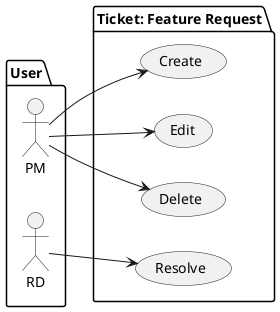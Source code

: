 @startuml

left to right direction
package User {
  actor PM as PM
  actor RD as RD
}
package "Ticket: Feature Request" {
  usecase "Create" as FRreate
  usecase "Edit" as FREdit
  usecase "Delete" as FRDelete
  usecase "Resolve" as FResolve
}
PM --> FRreate
PM --> FREdit
PM --> FRDelete
RD --> FResolve

@enduml